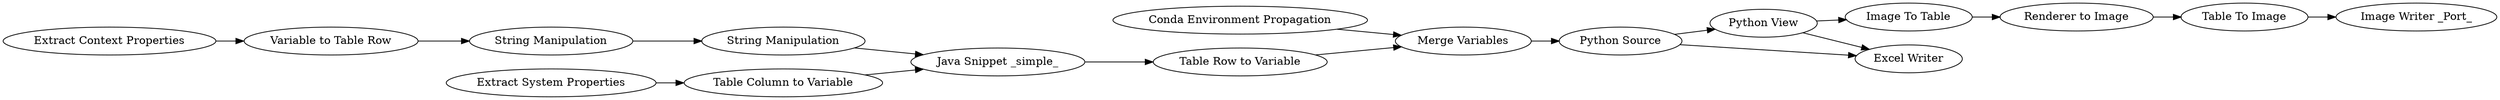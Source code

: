digraph {
	255 -> 256
	56 -> 57
	104 -> 2398
	48 -> 47
	256 -> 2400
	46 -> 58
	5 -> 4
	257 -> 255
	7 -> 54
	57 -> 48
	4 -> 257
	2398 -> 5
	47 -> 46
	54 -> 46
	5 -> 2399
	4 -> 2399
	58 -> 2398
	5 [label="Python Source"]
	48 [label="String Manipulation"]
	57 [label="Variable to Table Row"]
	256 [label="Table To Image"]
	2398 [label="Merge Variables"]
	104 [label="Conda Environment Propagation"]
	7 [label="Extract System Properties"]
	2400 [label="Image Writer _Port_"]
	255 [label="Renderer to Image"]
	2399 [label="Excel Writer"]
	46 [label="Java Snippet _simple_"]
	47 [label="String Manipulation"]
	4 [label="Python View"]
	58 [label="Table Row to Variable"]
	56 [label="Extract Context Properties"]
	54 [label="Table Column to Variable"]
	257 [label="Image To Table"]
	rankdir=LR
}
